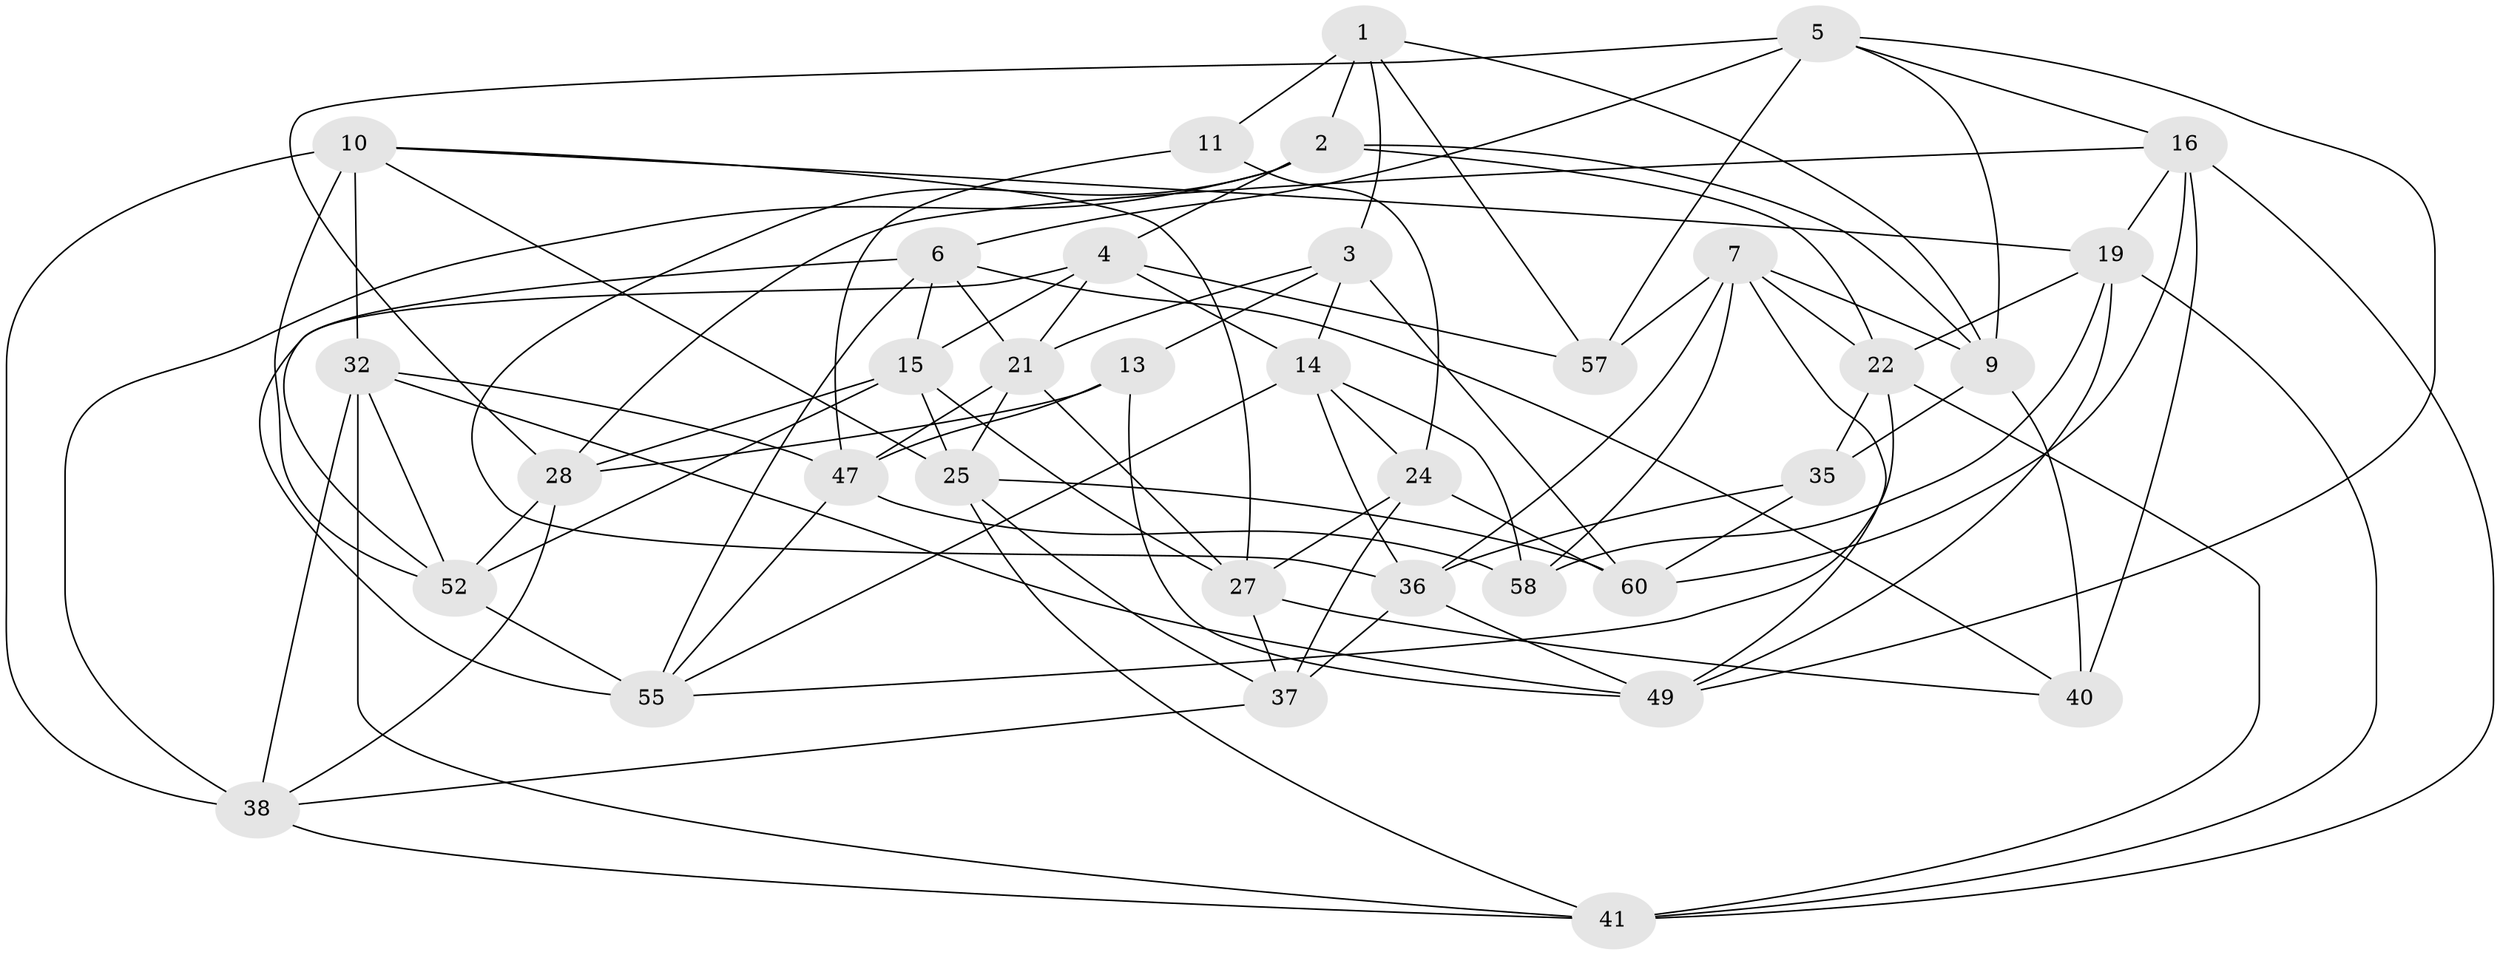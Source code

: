 // original degree distribution, {4: 1.0}
// Generated by graph-tools (version 1.1) at 2025/11/02/27/25 16:11:46]
// undirected, 35 vertices, 96 edges
graph export_dot {
graph [start="1"]
  node [color=gray90,style=filled];
  1 [super="+17"];
  2 [super="+8"];
  3 [super="+44"];
  4 [super="+50"];
  5 [super="+30"];
  6 [super="+20"];
  7 [super="+33"];
  9 [super="+26"];
  10 [super="+12"];
  11;
  13;
  14 [super="+18"];
  15 [super="+34"];
  16 [super="+43"];
  19 [super="+48"];
  21 [super="+23"];
  22 [super="+63"];
  24 [super="+64"];
  25 [super="+29"];
  27 [super="+45"];
  28 [super="+31"];
  32 [super="+39"];
  35;
  36 [super="+46"];
  37 [super="+56"];
  38 [super="+54"];
  40;
  41 [super="+42"];
  47 [super="+59"];
  49 [super="+51"];
  52 [super="+53"];
  55 [super="+61"];
  57;
  58;
  60 [super="+62"];
  1 -- 11 [weight=2];
  1 -- 3;
  1 -- 2;
  1 -- 57;
  1 -- 9;
  2 -- 38;
  2 -- 9;
  2 -- 4;
  2 -- 36;
  2 -- 22;
  3 -- 60 [weight=2];
  3 -- 21;
  3 -- 13;
  3 -- 14;
  4 -- 57;
  4 -- 14;
  4 -- 55;
  4 -- 21;
  4 -- 15;
  5 -- 9;
  5 -- 57;
  5 -- 6;
  5 -- 28;
  5 -- 16;
  5 -- 49;
  6 -- 21;
  6 -- 40;
  6 -- 55;
  6 -- 15;
  6 -- 52;
  7 -- 9;
  7 -- 58;
  7 -- 57;
  7 -- 36;
  7 -- 22;
  7 -- 49;
  9 -- 40;
  9 -- 35;
  10 -- 19;
  10 -- 38;
  10 -- 27;
  10 -- 52;
  10 -- 32;
  10 -- 25;
  11 -- 24;
  11 -- 47;
  13 -- 28;
  13 -- 47;
  13 -- 49;
  14 -- 36;
  14 -- 24;
  14 -- 58;
  14 -- 55;
  15 -- 52;
  15 -- 25;
  15 -- 27;
  15 -- 28;
  16 -- 60;
  16 -- 40;
  16 -- 41;
  16 -- 19;
  16 -- 28;
  19 -- 58;
  19 -- 41;
  19 -- 22;
  19 -- 49;
  21 -- 47;
  21 -- 27;
  21 -- 25;
  22 -- 41;
  22 -- 35;
  22 -- 55;
  24 -- 37 [weight=2];
  24 -- 60;
  24 -- 27;
  25 -- 41;
  25 -- 60;
  25 -- 37;
  27 -- 37;
  27 -- 40;
  28 -- 38;
  28 -- 52;
  32 -- 49;
  32 -- 47;
  32 -- 41;
  32 -- 38;
  32 -- 52;
  35 -- 36;
  35 -- 60;
  36 -- 37;
  36 -- 49;
  37 -- 38;
  38 -- 41;
  47 -- 58;
  47 -- 55;
  52 -- 55;
}
